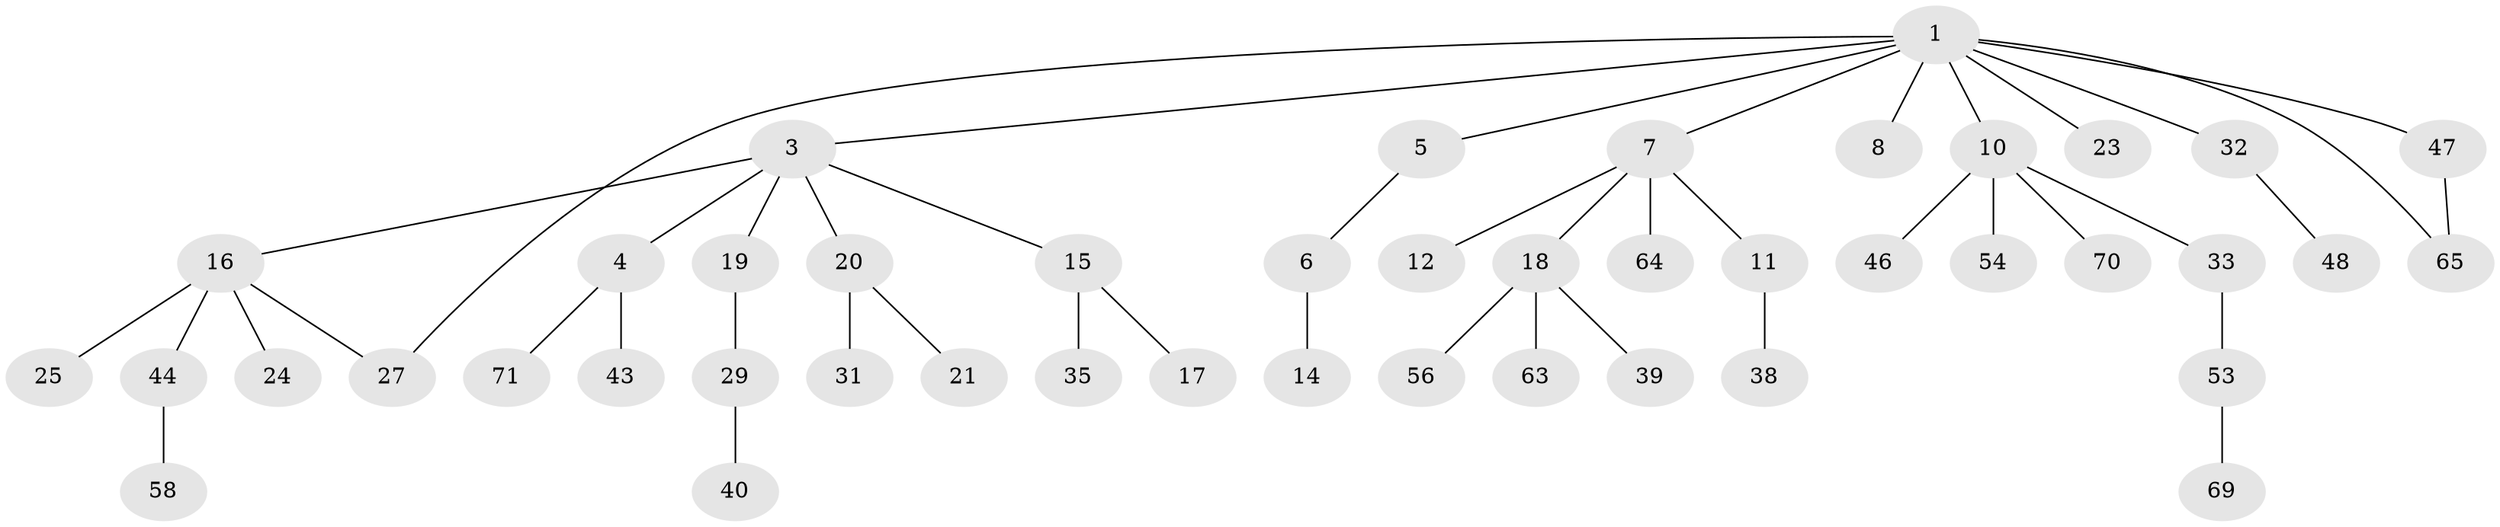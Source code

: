 // original degree distribution, {5: 0.0273972602739726, 7: 0.0136986301369863, 6: 0.0273972602739726, 4: 0.0547945205479452, 2: 0.3698630136986301, 3: 0.0958904109589041, 1: 0.410958904109589}
// Generated by graph-tools (version 1.1) at 2025/41/03/06/25 10:41:25]
// undirected, 45 vertices, 46 edges
graph export_dot {
graph [start="1"]
  node [color=gray90,style=filled];
  1 [super="+2"];
  3 [super="+9"];
  4 [super="+45"];
  5;
  6 [super="+28"];
  7 [super="+36"];
  8;
  10 [super="+13"];
  11 [super="+37"];
  12 [super="+60"];
  14 [super="+26"];
  15 [super="+30"];
  16 [super="+61"];
  17;
  18 [super="+51"];
  19;
  20;
  21 [super="+22"];
  23 [super="+41"];
  24 [super="+57"];
  25 [super="+34"];
  27 [super="+55"];
  29 [super="+52"];
  31 [super="+42"];
  32;
  33;
  35;
  38 [super="+73"];
  39 [super="+62"];
  40;
  43 [super="+67"];
  44 [super="+50"];
  46;
  47 [super="+68"];
  48 [super="+49"];
  53 [super="+66"];
  54;
  56;
  58 [super="+59"];
  63;
  64;
  65;
  69;
  70 [super="+72"];
  71;
  1 -- 3;
  1 -- 7;
  1 -- 23;
  1 -- 32;
  1 -- 65;
  1 -- 5;
  1 -- 8;
  1 -- 10;
  1 -- 27;
  1 -- 47;
  3 -- 4;
  3 -- 16;
  3 -- 19;
  3 -- 20;
  3 -- 15;
  4 -- 43;
  4 -- 71;
  5 -- 6;
  6 -- 14;
  7 -- 11;
  7 -- 12;
  7 -- 18;
  7 -- 64;
  10 -- 33;
  10 -- 46;
  10 -- 70;
  10 -- 54;
  11 -- 38;
  15 -- 17;
  15 -- 35;
  16 -- 24;
  16 -- 25 [weight=2];
  16 -- 27;
  16 -- 44;
  18 -- 39;
  18 -- 56;
  18 -- 63;
  19 -- 29;
  20 -- 21;
  20 -- 31;
  29 -- 40;
  32 -- 48;
  33 -- 53;
  44 -- 58;
  47 -- 65;
  53 -- 69;
}
